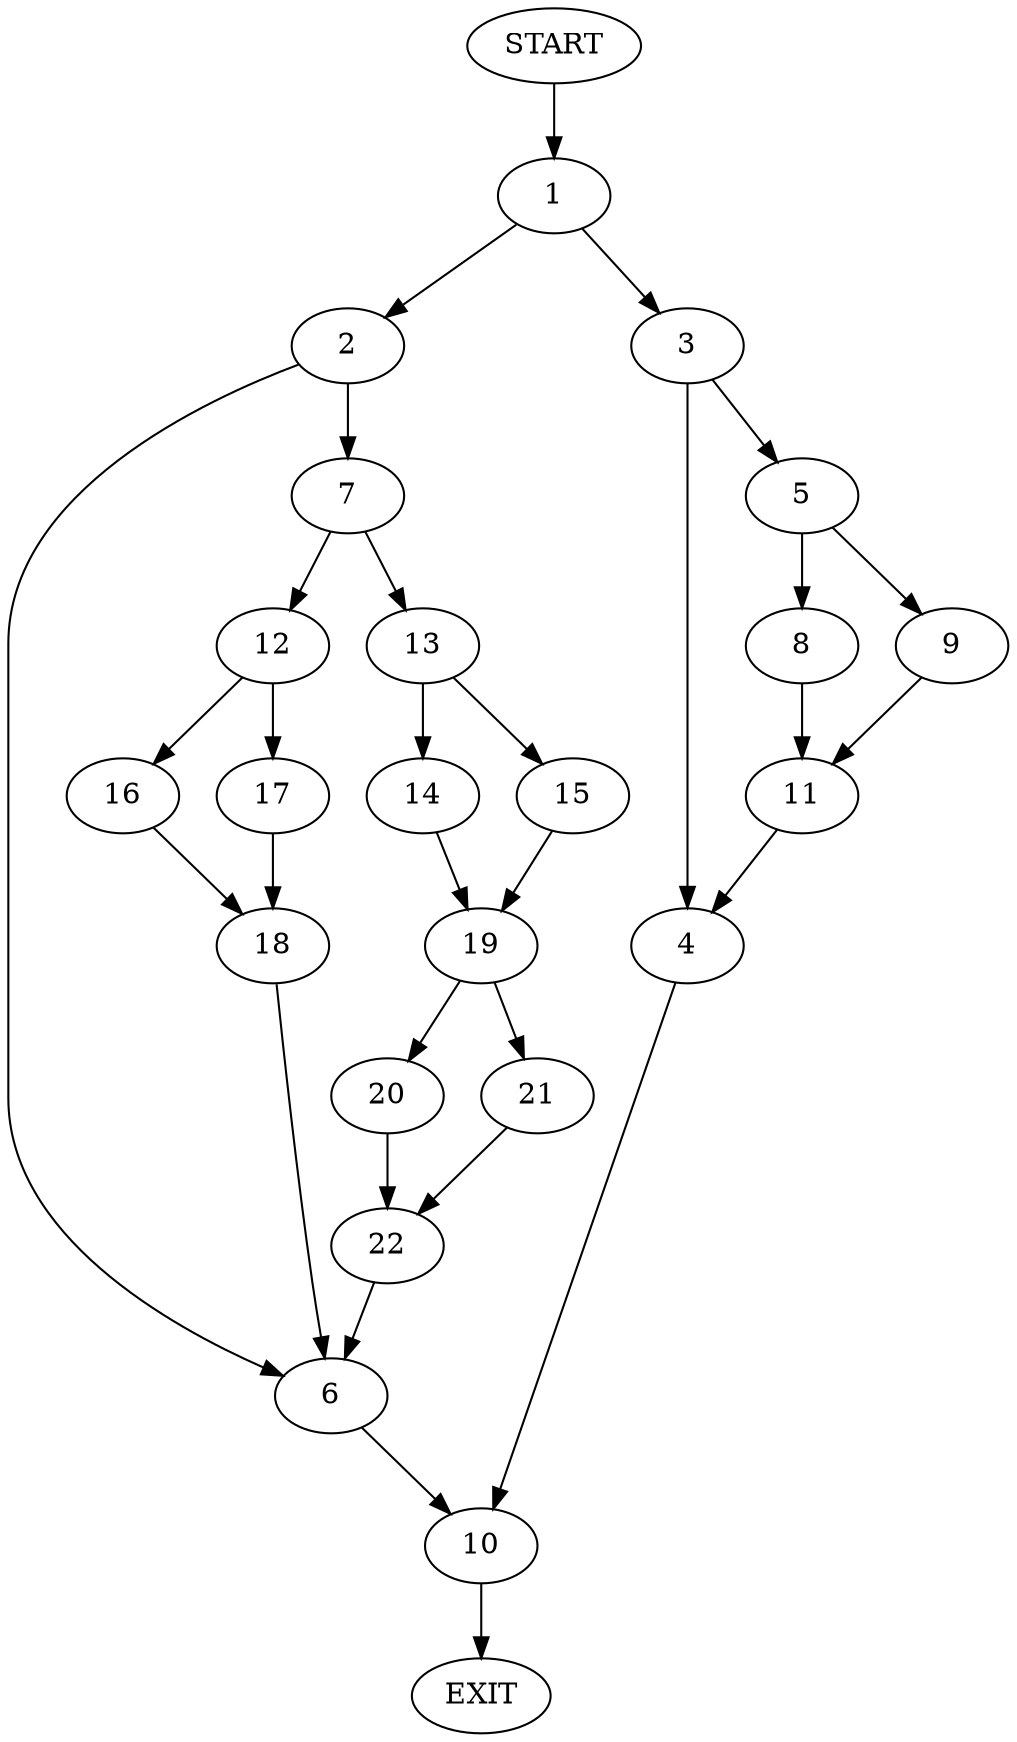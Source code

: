 digraph {
0 [label="START"]
23 [label="EXIT"]
0 -> 1
1 -> 2
1 -> 3
3 -> 4
3 -> 5
2 -> 6
2 -> 7
5 -> 8
5 -> 9
4 -> 10
8 -> 11
9 -> 11
11 -> 4
10 -> 23
6 -> 10
7 -> 12
7 -> 13
13 -> 14
13 -> 15
12 -> 16
12 -> 17
17 -> 18
16 -> 18
18 -> 6
14 -> 19
15 -> 19
19 -> 20
19 -> 21
20 -> 22
21 -> 22
22 -> 6
}
